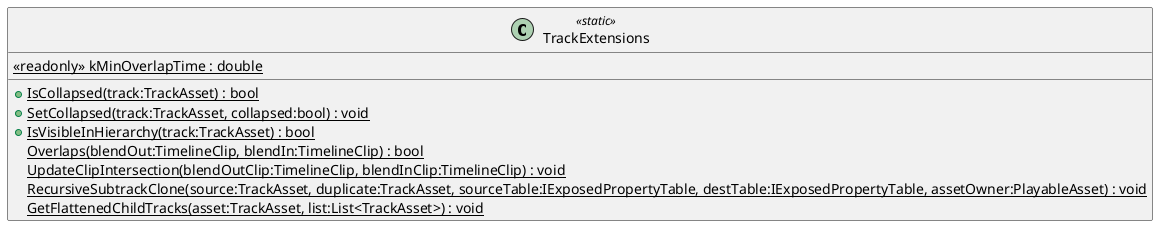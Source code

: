 @startuml
class TrackExtensions <<static>> {
    {static} <<readonly>> kMinOverlapTime : double
    + {static} IsCollapsed(track:TrackAsset) : bool
    + {static} SetCollapsed(track:TrackAsset, collapsed:bool) : void
    + {static} IsVisibleInHierarchy(track:TrackAsset) : bool
    {static} Overlaps(blendOut:TimelineClip, blendIn:TimelineClip) : bool
    {static} UpdateClipIntersection(blendOutClip:TimelineClip, blendInClip:TimelineClip) : void
    {static} RecursiveSubtrackClone(source:TrackAsset, duplicate:TrackAsset, sourceTable:IExposedPropertyTable, destTable:IExposedPropertyTable, assetOwner:PlayableAsset) : void
    {static} GetFlattenedChildTracks(asset:TrackAsset, list:List<TrackAsset>) : void
}
@enduml
